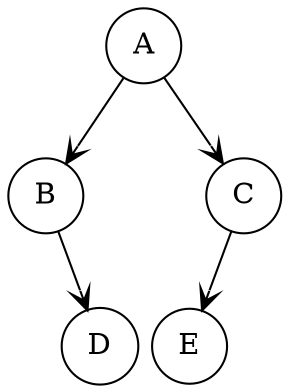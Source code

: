 digraph G {
    graph [nodesep=0.1]
    node [shape=circle]
    edge [arrowhead=vee]
    A -> B
    A -> C
    B [group=B]
    C [group=C]
    _B [group=B, label="", width=0, style=invis]
    B -> _B [style=invis]
    B -> D
    C -> E
    _C [group=C, label="", width=0, style=invis]
    C -> _C [style=invis]
}